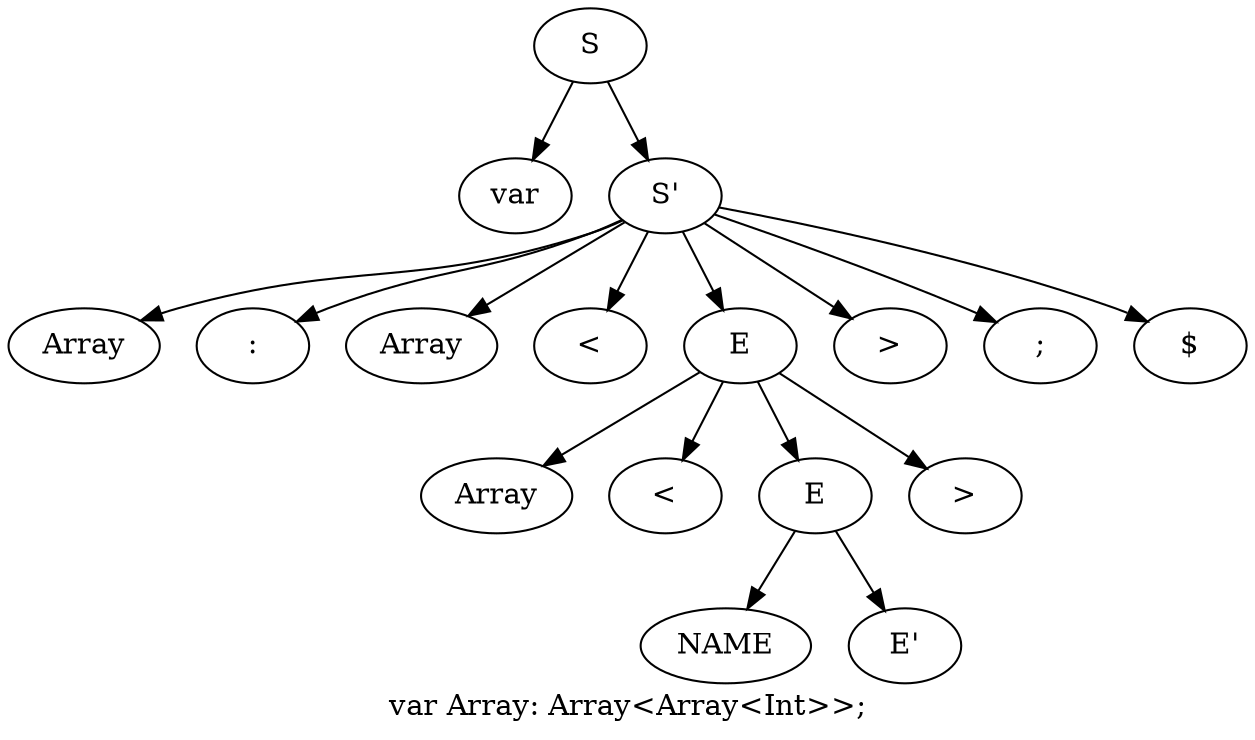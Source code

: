 digraph Tree {
"S222"[label="S"]
"S222" -> "var206";
"S222" -> "S'207";
"var206"[label="var"]
"S'207"[label="S'"]
"S'207" -> "Array208";
"S'207" -> ":209";
"S'207" -> "Array210";
"S'207" -> "<211";
"S'207" -> "E218";
"S'207" -> ">219";
"S'207" -> ";220";
"S'207" -> "$221";
"Array208"[label="Array"]
":209"[label=":"]
"Array210"[label="Array"]
"<211"[label="<"]
"E218"[label="E"]
"E218" -> "Array215";
"E218" -> "<216";
"E218" -> "E214";
"E218" -> ">217";
"Array215"[label="Array"]
"<216"[label="<"]
"E214"[label="E"]
"E214" -> "NAME212";
"E214" -> "E'213";
"NAME212"[label="NAME"]
"E'213"[label="E'"]
">217"[label=">"]
">219"[label=">"]
";220"[label=";"]
"$221"[label="$"]
label="var Array: Array<Array<Int>>;";
}